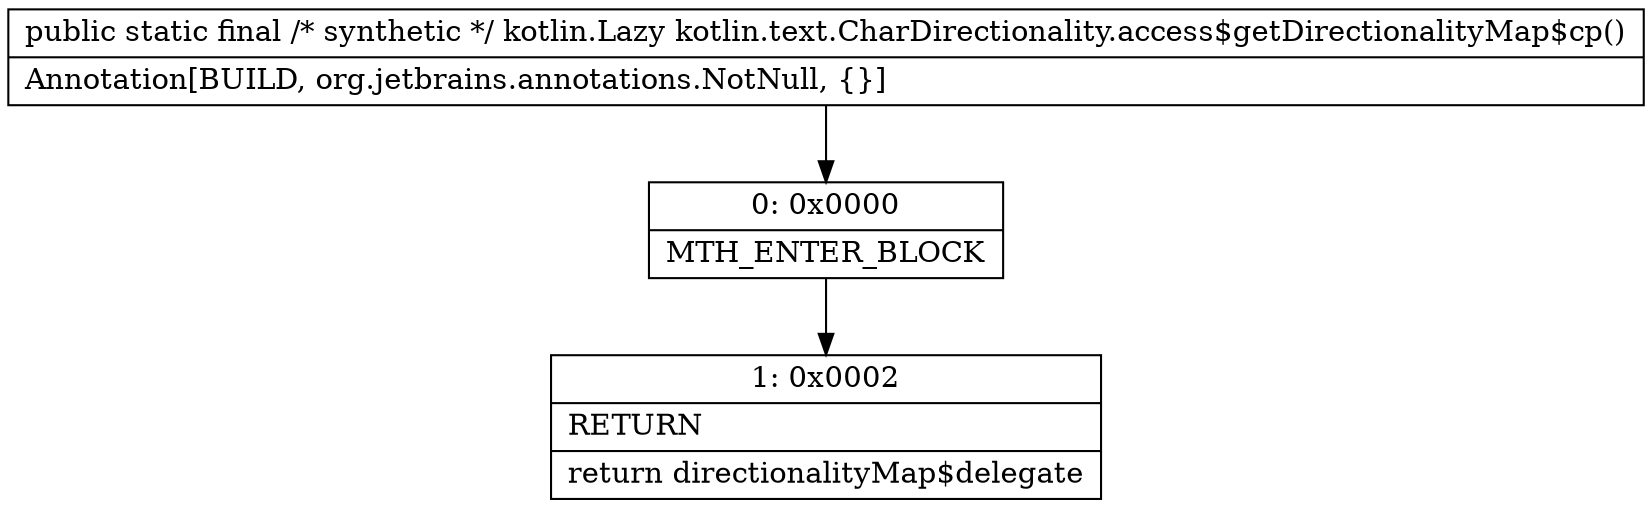 digraph "CFG forkotlin.text.CharDirectionality.access$getDirectionalityMap$cp()Lkotlin\/Lazy;" {
Node_0 [shape=record,label="{0\:\ 0x0000|MTH_ENTER_BLOCK\l}"];
Node_1 [shape=record,label="{1\:\ 0x0002|RETURN\l|return directionalityMap$delegate\l}"];
MethodNode[shape=record,label="{public static final \/* synthetic *\/ kotlin.Lazy kotlin.text.CharDirectionality.access$getDirectionalityMap$cp()  | Annotation[BUILD, org.jetbrains.annotations.NotNull, \{\}]\l}"];
MethodNode -> Node_0;
Node_0 -> Node_1;
}

